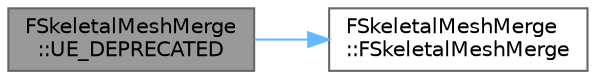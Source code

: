 digraph "FSkeletalMeshMerge::UE_DEPRECATED"
{
 // INTERACTIVE_SVG=YES
 // LATEX_PDF_SIZE
  bgcolor="transparent";
  edge [fontname=Helvetica,fontsize=10,labelfontname=Helvetica,labelfontsize=10];
  node [fontname=Helvetica,fontsize=10,shape=box,height=0.2,width=0.4];
  rankdir="LR";
  Node1 [id="Node000001",label="FSkeletalMeshMerge\l::UE_DEPRECATED",height=0.2,width=0.4,color="gray40", fillcolor="grey60", style="filled", fontcolor="black",tooltip=" "];
  Node1 -> Node2 [id="edge1_Node000001_Node000002",color="steelblue1",style="solid",tooltip=" "];
  Node2 [id="Node000002",label="FSkeletalMeshMerge\l::FSkeletalMeshMerge",height=0.2,width=0.4,color="grey40", fillcolor="white", style="filled",URL="$d8/dea/classFSkeletalMeshMerge.html#a4cd6c19650e23f5a7102d2193bace9d0",tooltip="Constructor."];
}
